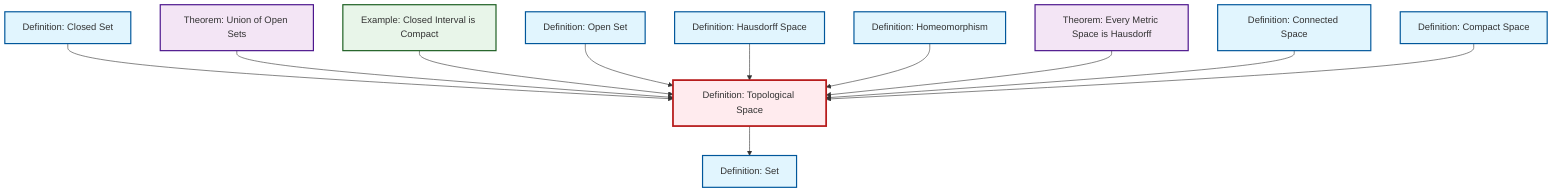 graph TD
    classDef definition fill:#e1f5fe,stroke:#01579b,stroke-width:2px
    classDef theorem fill:#f3e5f5,stroke:#4a148c,stroke-width:2px
    classDef axiom fill:#fff3e0,stroke:#e65100,stroke-width:2px
    classDef example fill:#e8f5e9,stroke:#1b5e20,stroke-width:2px
    classDef current fill:#ffebee,stroke:#b71c1c,stroke-width:3px
    thm-metric-hausdorff["Theorem: Every Metric Space is Hausdorff"]:::theorem
    def-open-set["Definition: Open Set"]:::definition
    def-topological-space["Definition: Topological Space"]:::definition
    def-closed-set["Definition: Closed Set"]:::definition
    def-hausdorff["Definition: Hausdorff Space"]:::definition
    def-compact["Definition: Compact Space"]:::definition
    def-homeomorphism["Definition: Homeomorphism"]:::definition
    def-connected["Definition: Connected Space"]:::definition
    def-set["Definition: Set"]:::definition
    ex-closed-interval-compact["Example: Closed Interval is Compact"]:::example
    thm-union-open-sets["Theorem: Union of Open Sets"]:::theorem
    def-closed-set --> def-topological-space
    def-topological-space --> def-set
    thm-union-open-sets --> def-topological-space
    ex-closed-interval-compact --> def-topological-space
    def-open-set --> def-topological-space
    def-hausdorff --> def-topological-space
    def-homeomorphism --> def-topological-space
    thm-metric-hausdorff --> def-topological-space
    def-connected --> def-topological-space
    def-compact --> def-topological-space
    class def-topological-space current